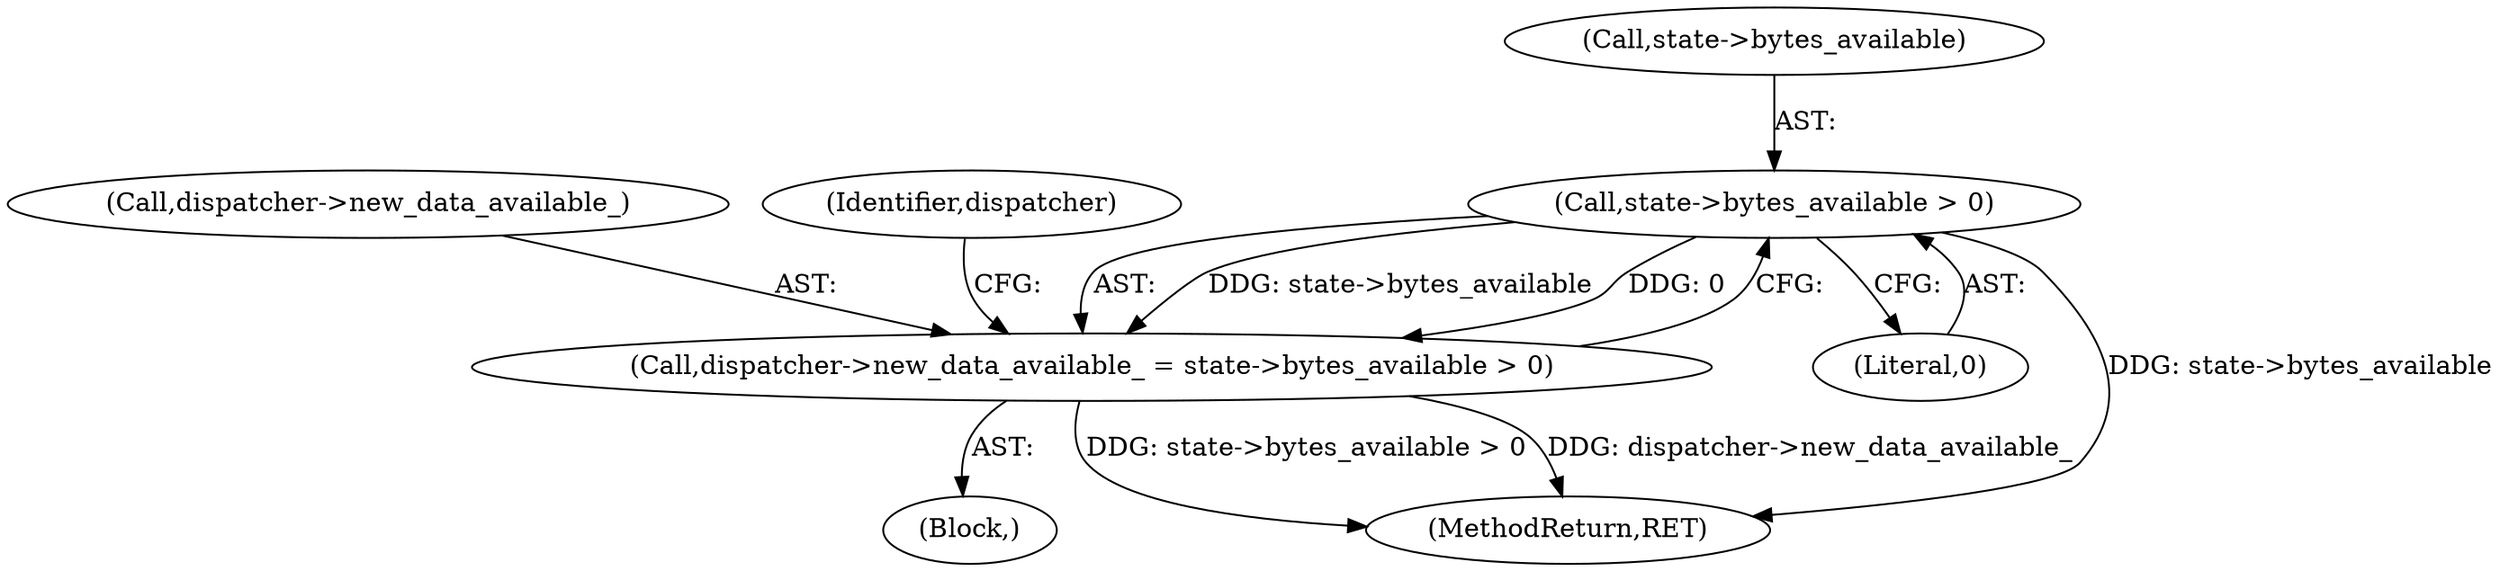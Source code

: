 digraph "0_Chrome_66e24a8793615bd9d5c238b1745b093090e1f72d@pointer" {
"1000244" [label="(Call,state->bytes_available > 0)"];
"1000240" [label="(Call,dispatcher->new_data_available_ = state->bytes_available > 0)"];
"1000224" [label="(Block,)"];
"1000241" [label="(Call,dispatcher->new_data_available_)"];
"1000251" [label="(Identifier,dispatcher)"];
"1000240" [label="(Call,dispatcher->new_data_available_ = state->bytes_available > 0)"];
"1000245" [label="(Call,state->bytes_available)"];
"1000248" [label="(Literal,0)"];
"1000266" [label="(MethodReturn,RET)"];
"1000244" [label="(Call,state->bytes_available > 0)"];
"1000244" -> "1000240"  [label="AST: "];
"1000244" -> "1000248"  [label="CFG: "];
"1000245" -> "1000244"  [label="AST: "];
"1000248" -> "1000244"  [label="AST: "];
"1000240" -> "1000244"  [label="CFG: "];
"1000244" -> "1000266"  [label="DDG: state->bytes_available"];
"1000244" -> "1000240"  [label="DDG: state->bytes_available"];
"1000244" -> "1000240"  [label="DDG: 0"];
"1000240" -> "1000224"  [label="AST: "];
"1000241" -> "1000240"  [label="AST: "];
"1000251" -> "1000240"  [label="CFG: "];
"1000240" -> "1000266"  [label="DDG: state->bytes_available > 0"];
"1000240" -> "1000266"  [label="DDG: dispatcher->new_data_available_"];
}
